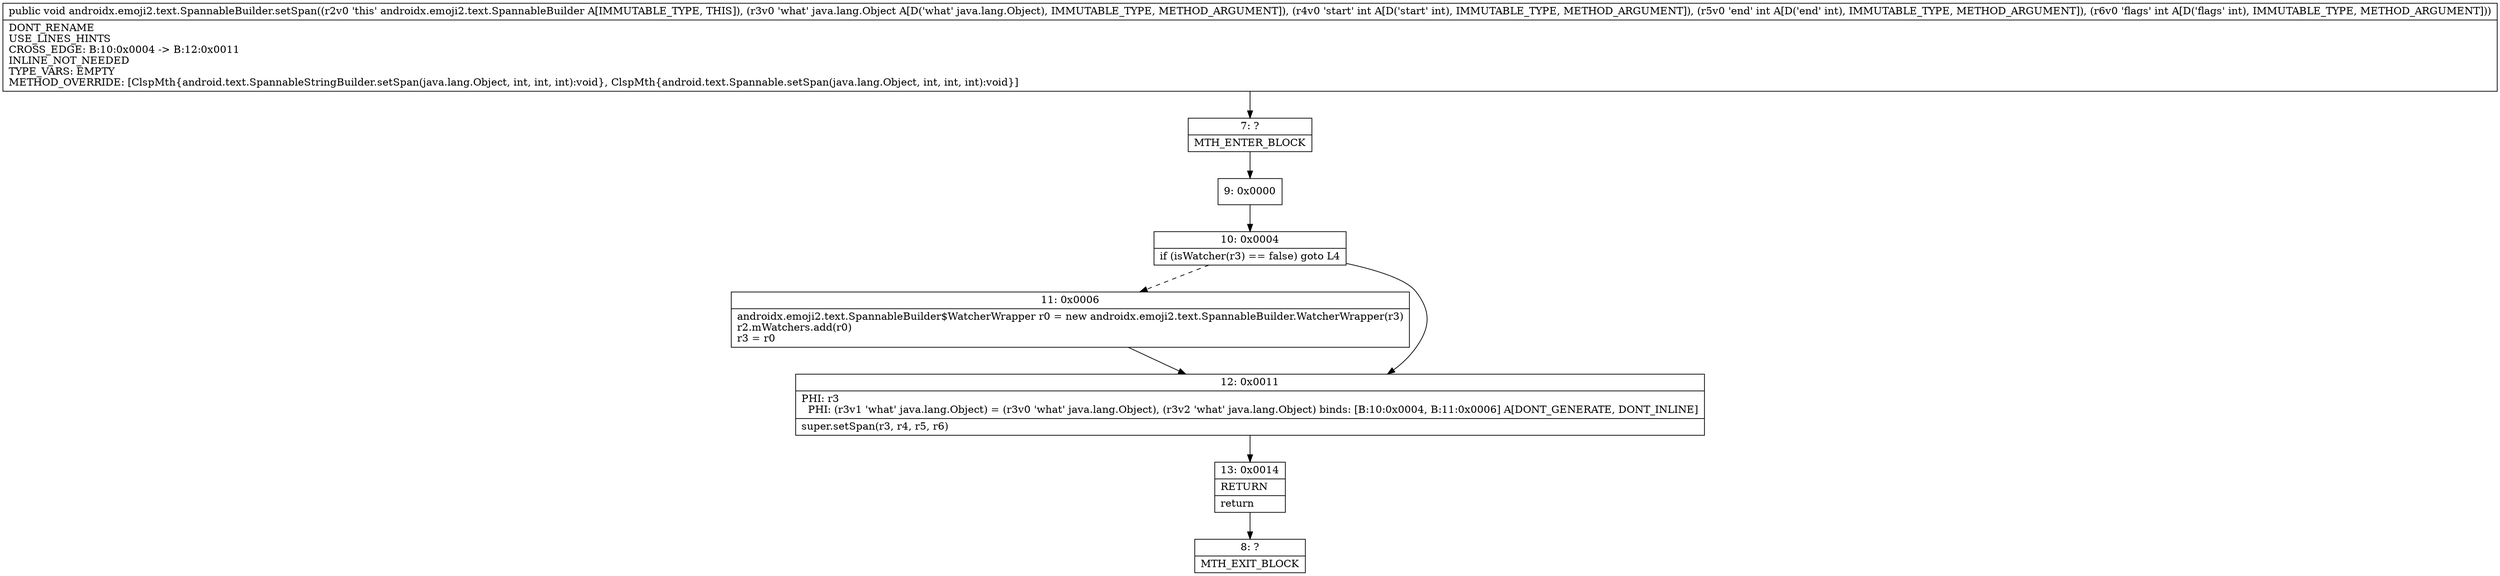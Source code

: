 digraph "CFG forandroidx.emoji2.text.SpannableBuilder.setSpan(Ljava\/lang\/Object;III)V" {
Node_7 [shape=record,label="{7\:\ ?|MTH_ENTER_BLOCK\l}"];
Node_9 [shape=record,label="{9\:\ 0x0000}"];
Node_10 [shape=record,label="{10\:\ 0x0004|if (isWatcher(r3) == false) goto L4\l}"];
Node_11 [shape=record,label="{11\:\ 0x0006|androidx.emoji2.text.SpannableBuilder$WatcherWrapper r0 = new androidx.emoji2.text.SpannableBuilder.WatcherWrapper(r3)\lr2.mWatchers.add(r0)\lr3 = r0\l}"];
Node_12 [shape=record,label="{12\:\ 0x0011|PHI: r3 \l  PHI: (r3v1 'what' java.lang.Object) = (r3v0 'what' java.lang.Object), (r3v2 'what' java.lang.Object) binds: [B:10:0x0004, B:11:0x0006] A[DONT_GENERATE, DONT_INLINE]\l|super.setSpan(r3, r4, r5, r6)\l}"];
Node_13 [shape=record,label="{13\:\ 0x0014|RETURN\l|return\l}"];
Node_8 [shape=record,label="{8\:\ ?|MTH_EXIT_BLOCK\l}"];
MethodNode[shape=record,label="{public void androidx.emoji2.text.SpannableBuilder.setSpan((r2v0 'this' androidx.emoji2.text.SpannableBuilder A[IMMUTABLE_TYPE, THIS]), (r3v0 'what' java.lang.Object A[D('what' java.lang.Object), IMMUTABLE_TYPE, METHOD_ARGUMENT]), (r4v0 'start' int A[D('start' int), IMMUTABLE_TYPE, METHOD_ARGUMENT]), (r5v0 'end' int A[D('end' int), IMMUTABLE_TYPE, METHOD_ARGUMENT]), (r6v0 'flags' int A[D('flags' int), IMMUTABLE_TYPE, METHOD_ARGUMENT]))  | DONT_RENAME\lUSE_LINES_HINTS\lCROSS_EDGE: B:10:0x0004 \-\> B:12:0x0011\lINLINE_NOT_NEEDED\lTYPE_VARS: EMPTY\lMETHOD_OVERRIDE: [ClspMth\{android.text.SpannableStringBuilder.setSpan(java.lang.Object, int, int, int):void\}, ClspMth\{android.text.Spannable.setSpan(java.lang.Object, int, int, int):void\}]\l}"];
MethodNode -> Node_7;Node_7 -> Node_9;
Node_9 -> Node_10;
Node_10 -> Node_11[style=dashed];
Node_10 -> Node_12;
Node_11 -> Node_12;
Node_12 -> Node_13;
Node_13 -> Node_8;
}

